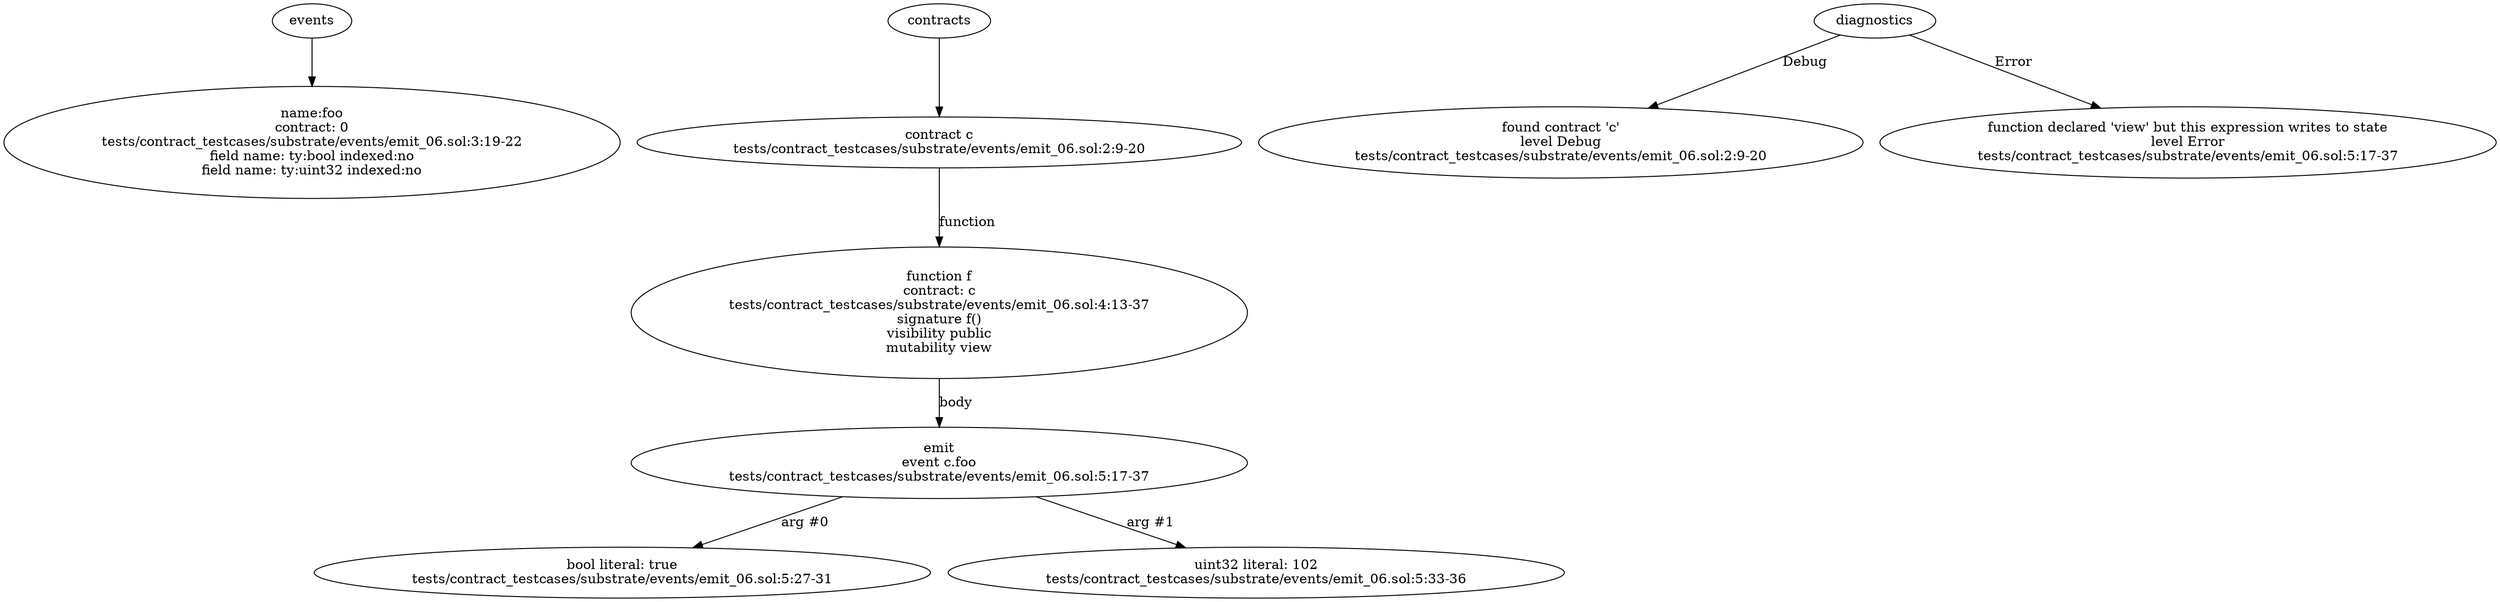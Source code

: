 strict digraph "tests/contract_testcases/substrate/events/emit_06.sol" {
	foo [label="name:foo\ncontract: 0\ntests/contract_testcases/substrate/events/emit_06.sol:3:19-22\nfield name: ty:bool indexed:no\nfield name: ty:uint32 indexed:no"]
	contract [label="contract c\ntests/contract_testcases/substrate/events/emit_06.sol:2:9-20"]
	f [label="function f\ncontract: c\ntests/contract_testcases/substrate/events/emit_06.sol:4:13-37\nsignature f()\nvisibility public\nmutability view"]
	emit [label="emit\nevent c.foo\ntests/contract_testcases/substrate/events/emit_06.sol:5:17-37"]
	bool_literal [label="bool literal: true\ntests/contract_testcases/substrate/events/emit_06.sol:5:27-31"]
	number_literal [label="uint32 literal: 102\ntests/contract_testcases/substrate/events/emit_06.sol:5:33-36"]
	diagnostic [label="found contract 'c'\nlevel Debug\ntests/contract_testcases/substrate/events/emit_06.sol:2:9-20"]
	diagnostic_10 [label="function declared 'view' but this expression writes to state\nlevel Error\ntests/contract_testcases/substrate/events/emit_06.sol:5:17-37"]
	events -> foo
	contracts -> contract
	contract -> f [label="function"]
	f -> emit [label="body"]
	emit -> bool_literal [label="arg #0"]
	emit -> number_literal [label="arg #1"]
	diagnostics -> diagnostic [label="Debug"]
	diagnostics -> diagnostic_10 [label="Error"]
}

